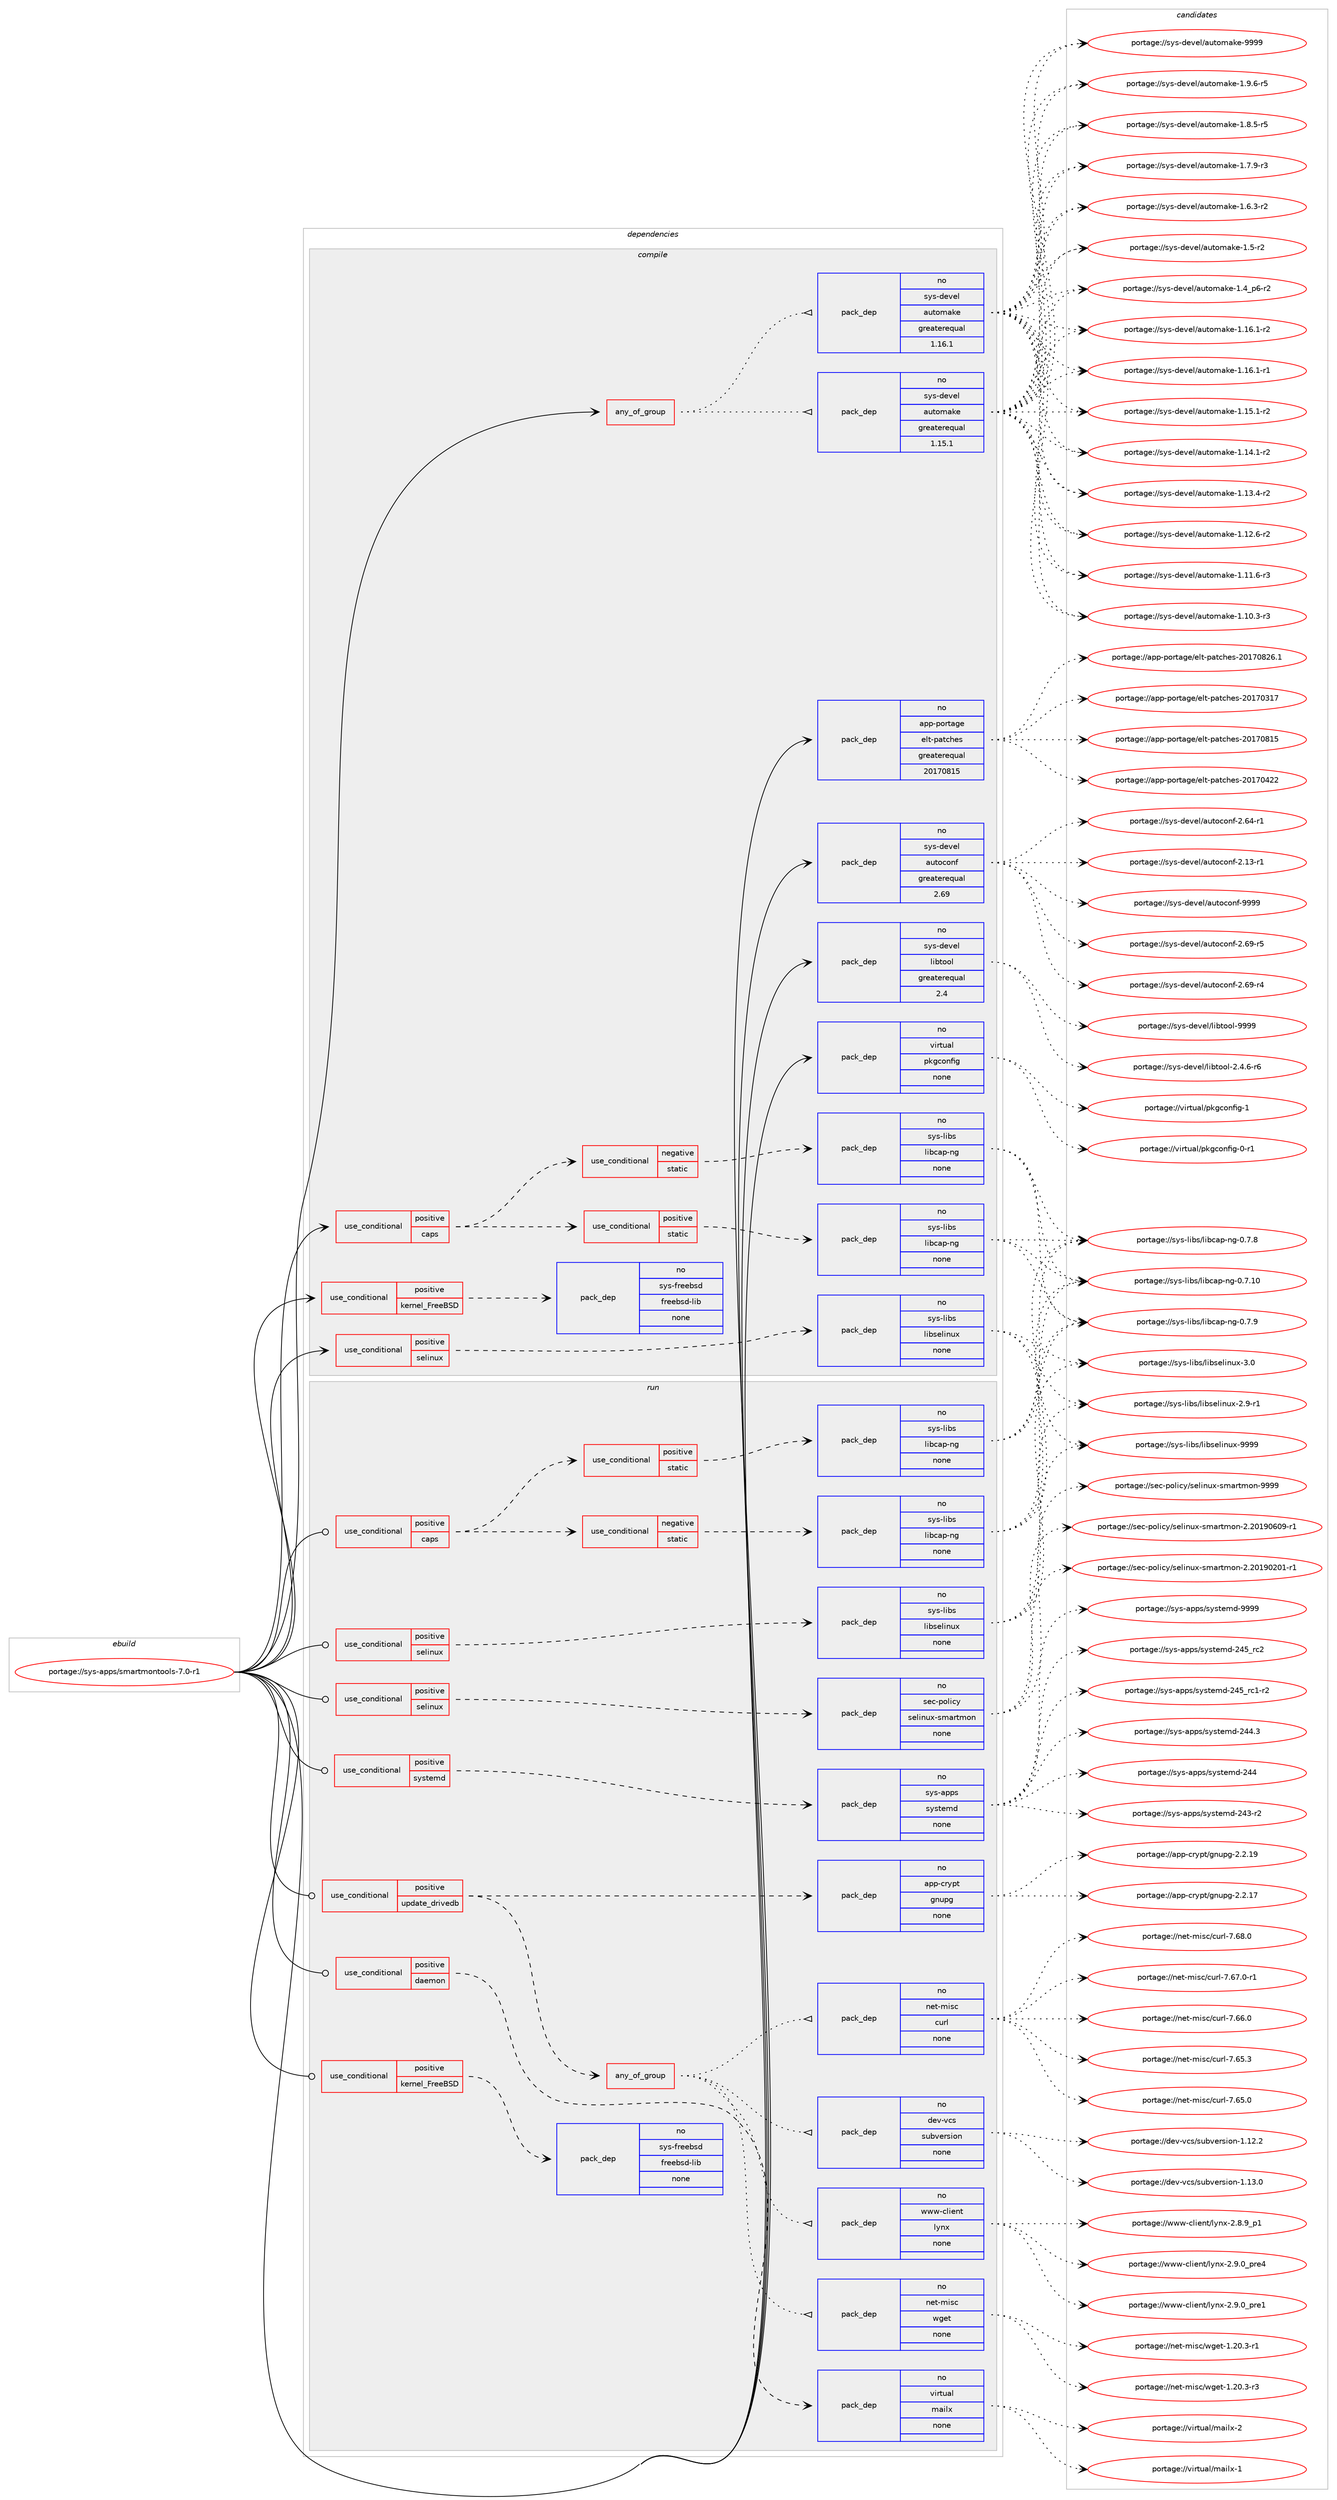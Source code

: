 digraph prolog {

# *************
# Graph options
# *************

newrank=true;
concentrate=true;
compound=true;
graph [rankdir=LR,fontname=Helvetica,fontsize=10,ranksep=1.5];#, ranksep=2.5, nodesep=0.2];
edge  [arrowhead=vee];
node  [fontname=Helvetica,fontsize=10];

# **********
# The ebuild
# **********

subgraph cluster_leftcol {
color=gray;
rank=same;
label=<<i>ebuild</i>>;
id [label="portage://sys-apps/smartmontools-7.0-r1", color=red, width=4, href="../sys-apps/smartmontools-7.0-r1.svg"];
}

# ****************
# The dependencies
# ****************

subgraph cluster_midcol {
color=gray;
label=<<i>dependencies</i>>;
subgraph cluster_compile {
fillcolor="#eeeeee";
style=filled;
label=<<i>compile</i>>;
subgraph any852 {
dependency36362 [label=<<TABLE BORDER="0" CELLBORDER="1" CELLSPACING="0" CELLPADDING="4"><TR><TD CELLPADDING="10">any_of_group</TD></TR></TABLE>>, shape=none, color=red];subgraph pack28207 {
dependency36363 [label=<<TABLE BORDER="0" CELLBORDER="1" CELLSPACING="0" CELLPADDING="4" WIDTH="220"><TR><TD ROWSPAN="6" CELLPADDING="30">pack_dep</TD></TR><TR><TD WIDTH="110">no</TD></TR><TR><TD>sys-devel</TD></TR><TR><TD>automake</TD></TR><TR><TD>greaterequal</TD></TR><TR><TD>1.16.1</TD></TR></TABLE>>, shape=none, color=blue];
}
dependency36362:e -> dependency36363:w [weight=20,style="dotted",arrowhead="oinv"];
subgraph pack28208 {
dependency36364 [label=<<TABLE BORDER="0" CELLBORDER="1" CELLSPACING="0" CELLPADDING="4" WIDTH="220"><TR><TD ROWSPAN="6" CELLPADDING="30">pack_dep</TD></TR><TR><TD WIDTH="110">no</TD></TR><TR><TD>sys-devel</TD></TR><TR><TD>automake</TD></TR><TR><TD>greaterequal</TD></TR><TR><TD>1.15.1</TD></TR></TABLE>>, shape=none, color=blue];
}
dependency36362:e -> dependency36364:w [weight=20,style="dotted",arrowhead="oinv"];
}
id:e -> dependency36362:w [weight=20,style="solid",arrowhead="vee"];
subgraph cond7260 {
dependency36365 [label=<<TABLE BORDER="0" CELLBORDER="1" CELLSPACING="0" CELLPADDING="4"><TR><TD ROWSPAN="3" CELLPADDING="10">use_conditional</TD></TR><TR><TD>positive</TD></TR><TR><TD>caps</TD></TR></TABLE>>, shape=none, color=red];
subgraph cond7261 {
dependency36366 [label=<<TABLE BORDER="0" CELLBORDER="1" CELLSPACING="0" CELLPADDING="4"><TR><TD ROWSPAN="3" CELLPADDING="10">use_conditional</TD></TR><TR><TD>positive</TD></TR><TR><TD>static</TD></TR></TABLE>>, shape=none, color=red];
subgraph pack28209 {
dependency36367 [label=<<TABLE BORDER="0" CELLBORDER="1" CELLSPACING="0" CELLPADDING="4" WIDTH="220"><TR><TD ROWSPAN="6" CELLPADDING="30">pack_dep</TD></TR><TR><TD WIDTH="110">no</TD></TR><TR><TD>sys-libs</TD></TR><TR><TD>libcap-ng</TD></TR><TR><TD>none</TD></TR><TR><TD></TD></TR></TABLE>>, shape=none, color=blue];
}
dependency36366:e -> dependency36367:w [weight=20,style="dashed",arrowhead="vee"];
}
dependency36365:e -> dependency36366:w [weight=20,style="dashed",arrowhead="vee"];
subgraph cond7262 {
dependency36368 [label=<<TABLE BORDER="0" CELLBORDER="1" CELLSPACING="0" CELLPADDING="4"><TR><TD ROWSPAN="3" CELLPADDING="10">use_conditional</TD></TR><TR><TD>negative</TD></TR><TR><TD>static</TD></TR></TABLE>>, shape=none, color=red];
subgraph pack28210 {
dependency36369 [label=<<TABLE BORDER="0" CELLBORDER="1" CELLSPACING="0" CELLPADDING="4" WIDTH="220"><TR><TD ROWSPAN="6" CELLPADDING="30">pack_dep</TD></TR><TR><TD WIDTH="110">no</TD></TR><TR><TD>sys-libs</TD></TR><TR><TD>libcap-ng</TD></TR><TR><TD>none</TD></TR><TR><TD></TD></TR></TABLE>>, shape=none, color=blue];
}
dependency36368:e -> dependency36369:w [weight=20,style="dashed",arrowhead="vee"];
}
dependency36365:e -> dependency36368:w [weight=20,style="dashed",arrowhead="vee"];
}
id:e -> dependency36365:w [weight=20,style="solid",arrowhead="vee"];
subgraph cond7263 {
dependency36370 [label=<<TABLE BORDER="0" CELLBORDER="1" CELLSPACING="0" CELLPADDING="4"><TR><TD ROWSPAN="3" CELLPADDING="10">use_conditional</TD></TR><TR><TD>positive</TD></TR><TR><TD>kernel_FreeBSD</TD></TR></TABLE>>, shape=none, color=red];
subgraph pack28211 {
dependency36371 [label=<<TABLE BORDER="0" CELLBORDER="1" CELLSPACING="0" CELLPADDING="4" WIDTH="220"><TR><TD ROWSPAN="6" CELLPADDING="30">pack_dep</TD></TR><TR><TD WIDTH="110">no</TD></TR><TR><TD>sys-freebsd</TD></TR><TR><TD>freebsd-lib</TD></TR><TR><TD>none</TD></TR><TR><TD></TD></TR></TABLE>>, shape=none, color=blue];
}
dependency36370:e -> dependency36371:w [weight=20,style="dashed",arrowhead="vee"];
}
id:e -> dependency36370:w [weight=20,style="solid",arrowhead="vee"];
subgraph cond7264 {
dependency36372 [label=<<TABLE BORDER="0" CELLBORDER="1" CELLSPACING="0" CELLPADDING="4"><TR><TD ROWSPAN="3" CELLPADDING="10">use_conditional</TD></TR><TR><TD>positive</TD></TR><TR><TD>selinux</TD></TR></TABLE>>, shape=none, color=red];
subgraph pack28212 {
dependency36373 [label=<<TABLE BORDER="0" CELLBORDER="1" CELLSPACING="0" CELLPADDING="4" WIDTH="220"><TR><TD ROWSPAN="6" CELLPADDING="30">pack_dep</TD></TR><TR><TD WIDTH="110">no</TD></TR><TR><TD>sys-libs</TD></TR><TR><TD>libselinux</TD></TR><TR><TD>none</TD></TR><TR><TD></TD></TR></TABLE>>, shape=none, color=blue];
}
dependency36372:e -> dependency36373:w [weight=20,style="dashed",arrowhead="vee"];
}
id:e -> dependency36372:w [weight=20,style="solid",arrowhead="vee"];
subgraph pack28213 {
dependency36374 [label=<<TABLE BORDER="0" CELLBORDER="1" CELLSPACING="0" CELLPADDING="4" WIDTH="220"><TR><TD ROWSPAN="6" CELLPADDING="30">pack_dep</TD></TR><TR><TD WIDTH="110">no</TD></TR><TR><TD>app-portage</TD></TR><TR><TD>elt-patches</TD></TR><TR><TD>greaterequal</TD></TR><TR><TD>20170815</TD></TR></TABLE>>, shape=none, color=blue];
}
id:e -> dependency36374:w [weight=20,style="solid",arrowhead="vee"];
subgraph pack28214 {
dependency36375 [label=<<TABLE BORDER="0" CELLBORDER="1" CELLSPACING="0" CELLPADDING="4" WIDTH="220"><TR><TD ROWSPAN="6" CELLPADDING="30">pack_dep</TD></TR><TR><TD WIDTH="110">no</TD></TR><TR><TD>sys-devel</TD></TR><TR><TD>autoconf</TD></TR><TR><TD>greaterequal</TD></TR><TR><TD>2.69</TD></TR></TABLE>>, shape=none, color=blue];
}
id:e -> dependency36375:w [weight=20,style="solid",arrowhead="vee"];
subgraph pack28215 {
dependency36376 [label=<<TABLE BORDER="0" CELLBORDER="1" CELLSPACING="0" CELLPADDING="4" WIDTH="220"><TR><TD ROWSPAN="6" CELLPADDING="30">pack_dep</TD></TR><TR><TD WIDTH="110">no</TD></TR><TR><TD>sys-devel</TD></TR><TR><TD>libtool</TD></TR><TR><TD>greaterequal</TD></TR><TR><TD>2.4</TD></TR></TABLE>>, shape=none, color=blue];
}
id:e -> dependency36376:w [weight=20,style="solid",arrowhead="vee"];
subgraph pack28216 {
dependency36377 [label=<<TABLE BORDER="0" CELLBORDER="1" CELLSPACING="0" CELLPADDING="4" WIDTH="220"><TR><TD ROWSPAN="6" CELLPADDING="30">pack_dep</TD></TR><TR><TD WIDTH="110">no</TD></TR><TR><TD>virtual</TD></TR><TR><TD>pkgconfig</TD></TR><TR><TD>none</TD></TR><TR><TD></TD></TR></TABLE>>, shape=none, color=blue];
}
id:e -> dependency36377:w [weight=20,style="solid",arrowhead="vee"];
}
subgraph cluster_compileandrun {
fillcolor="#eeeeee";
style=filled;
label=<<i>compile and run</i>>;
}
subgraph cluster_run {
fillcolor="#eeeeee";
style=filled;
label=<<i>run</i>>;
subgraph cond7265 {
dependency36378 [label=<<TABLE BORDER="0" CELLBORDER="1" CELLSPACING="0" CELLPADDING="4"><TR><TD ROWSPAN="3" CELLPADDING="10">use_conditional</TD></TR><TR><TD>positive</TD></TR><TR><TD>caps</TD></TR></TABLE>>, shape=none, color=red];
subgraph cond7266 {
dependency36379 [label=<<TABLE BORDER="0" CELLBORDER="1" CELLSPACING="0" CELLPADDING="4"><TR><TD ROWSPAN="3" CELLPADDING="10">use_conditional</TD></TR><TR><TD>positive</TD></TR><TR><TD>static</TD></TR></TABLE>>, shape=none, color=red];
subgraph pack28217 {
dependency36380 [label=<<TABLE BORDER="0" CELLBORDER="1" CELLSPACING="0" CELLPADDING="4" WIDTH="220"><TR><TD ROWSPAN="6" CELLPADDING="30">pack_dep</TD></TR><TR><TD WIDTH="110">no</TD></TR><TR><TD>sys-libs</TD></TR><TR><TD>libcap-ng</TD></TR><TR><TD>none</TD></TR><TR><TD></TD></TR></TABLE>>, shape=none, color=blue];
}
dependency36379:e -> dependency36380:w [weight=20,style="dashed",arrowhead="vee"];
}
dependency36378:e -> dependency36379:w [weight=20,style="dashed",arrowhead="vee"];
subgraph cond7267 {
dependency36381 [label=<<TABLE BORDER="0" CELLBORDER="1" CELLSPACING="0" CELLPADDING="4"><TR><TD ROWSPAN="3" CELLPADDING="10">use_conditional</TD></TR><TR><TD>negative</TD></TR><TR><TD>static</TD></TR></TABLE>>, shape=none, color=red];
subgraph pack28218 {
dependency36382 [label=<<TABLE BORDER="0" CELLBORDER="1" CELLSPACING="0" CELLPADDING="4" WIDTH="220"><TR><TD ROWSPAN="6" CELLPADDING="30">pack_dep</TD></TR><TR><TD WIDTH="110">no</TD></TR><TR><TD>sys-libs</TD></TR><TR><TD>libcap-ng</TD></TR><TR><TD>none</TD></TR><TR><TD></TD></TR></TABLE>>, shape=none, color=blue];
}
dependency36381:e -> dependency36382:w [weight=20,style="dashed",arrowhead="vee"];
}
dependency36378:e -> dependency36381:w [weight=20,style="dashed",arrowhead="vee"];
}
id:e -> dependency36378:w [weight=20,style="solid",arrowhead="odot"];
subgraph cond7268 {
dependency36383 [label=<<TABLE BORDER="0" CELLBORDER="1" CELLSPACING="0" CELLPADDING="4"><TR><TD ROWSPAN="3" CELLPADDING="10">use_conditional</TD></TR><TR><TD>positive</TD></TR><TR><TD>daemon</TD></TR></TABLE>>, shape=none, color=red];
subgraph pack28219 {
dependency36384 [label=<<TABLE BORDER="0" CELLBORDER="1" CELLSPACING="0" CELLPADDING="4" WIDTH="220"><TR><TD ROWSPAN="6" CELLPADDING="30">pack_dep</TD></TR><TR><TD WIDTH="110">no</TD></TR><TR><TD>virtual</TD></TR><TR><TD>mailx</TD></TR><TR><TD>none</TD></TR><TR><TD></TD></TR></TABLE>>, shape=none, color=blue];
}
dependency36383:e -> dependency36384:w [weight=20,style="dashed",arrowhead="vee"];
}
id:e -> dependency36383:w [weight=20,style="solid",arrowhead="odot"];
subgraph cond7269 {
dependency36385 [label=<<TABLE BORDER="0" CELLBORDER="1" CELLSPACING="0" CELLPADDING="4"><TR><TD ROWSPAN="3" CELLPADDING="10">use_conditional</TD></TR><TR><TD>positive</TD></TR><TR><TD>kernel_FreeBSD</TD></TR></TABLE>>, shape=none, color=red];
subgraph pack28220 {
dependency36386 [label=<<TABLE BORDER="0" CELLBORDER="1" CELLSPACING="0" CELLPADDING="4" WIDTH="220"><TR><TD ROWSPAN="6" CELLPADDING="30">pack_dep</TD></TR><TR><TD WIDTH="110">no</TD></TR><TR><TD>sys-freebsd</TD></TR><TR><TD>freebsd-lib</TD></TR><TR><TD>none</TD></TR><TR><TD></TD></TR></TABLE>>, shape=none, color=blue];
}
dependency36385:e -> dependency36386:w [weight=20,style="dashed",arrowhead="vee"];
}
id:e -> dependency36385:w [weight=20,style="solid",arrowhead="odot"];
subgraph cond7270 {
dependency36387 [label=<<TABLE BORDER="0" CELLBORDER="1" CELLSPACING="0" CELLPADDING="4"><TR><TD ROWSPAN="3" CELLPADDING="10">use_conditional</TD></TR><TR><TD>positive</TD></TR><TR><TD>selinux</TD></TR></TABLE>>, shape=none, color=red];
subgraph pack28221 {
dependency36388 [label=<<TABLE BORDER="0" CELLBORDER="1" CELLSPACING="0" CELLPADDING="4" WIDTH="220"><TR><TD ROWSPAN="6" CELLPADDING="30">pack_dep</TD></TR><TR><TD WIDTH="110">no</TD></TR><TR><TD>sec-policy</TD></TR><TR><TD>selinux-smartmon</TD></TR><TR><TD>none</TD></TR><TR><TD></TD></TR></TABLE>>, shape=none, color=blue];
}
dependency36387:e -> dependency36388:w [weight=20,style="dashed",arrowhead="vee"];
}
id:e -> dependency36387:w [weight=20,style="solid",arrowhead="odot"];
subgraph cond7271 {
dependency36389 [label=<<TABLE BORDER="0" CELLBORDER="1" CELLSPACING="0" CELLPADDING="4"><TR><TD ROWSPAN="3" CELLPADDING="10">use_conditional</TD></TR><TR><TD>positive</TD></TR><TR><TD>selinux</TD></TR></TABLE>>, shape=none, color=red];
subgraph pack28222 {
dependency36390 [label=<<TABLE BORDER="0" CELLBORDER="1" CELLSPACING="0" CELLPADDING="4" WIDTH="220"><TR><TD ROWSPAN="6" CELLPADDING="30">pack_dep</TD></TR><TR><TD WIDTH="110">no</TD></TR><TR><TD>sys-libs</TD></TR><TR><TD>libselinux</TD></TR><TR><TD>none</TD></TR><TR><TD></TD></TR></TABLE>>, shape=none, color=blue];
}
dependency36389:e -> dependency36390:w [weight=20,style="dashed",arrowhead="vee"];
}
id:e -> dependency36389:w [weight=20,style="solid",arrowhead="odot"];
subgraph cond7272 {
dependency36391 [label=<<TABLE BORDER="0" CELLBORDER="1" CELLSPACING="0" CELLPADDING="4"><TR><TD ROWSPAN="3" CELLPADDING="10">use_conditional</TD></TR><TR><TD>positive</TD></TR><TR><TD>systemd</TD></TR></TABLE>>, shape=none, color=red];
subgraph pack28223 {
dependency36392 [label=<<TABLE BORDER="0" CELLBORDER="1" CELLSPACING="0" CELLPADDING="4" WIDTH="220"><TR><TD ROWSPAN="6" CELLPADDING="30">pack_dep</TD></TR><TR><TD WIDTH="110">no</TD></TR><TR><TD>sys-apps</TD></TR><TR><TD>systemd</TD></TR><TR><TD>none</TD></TR><TR><TD></TD></TR></TABLE>>, shape=none, color=blue];
}
dependency36391:e -> dependency36392:w [weight=20,style="dashed",arrowhead="vee"];
}
id:e -> dependency36391:w [weight=20,style="solid",arrowhead="odot"];
subgraph cond7273 {
dependency36393 [label=<<TABLE BORDER="0" CELLBORDER="1" CELLSPACING="0" CELLPADDING="4"><TR><TD ROWSPAN="3" CELLPADDING="10">use_conditional</TD></TR><TR><TD>positive</TD></TR><TR><TD>update_drivedb</TD></TR></TABLE>>, shape=none, color=red];
subgraph pack28224 {
dependency36394 [label=<<TABLE BORDER="0" CELLBORDER="1" CELLSPACING="0" CELLPADDING="4" WIDTH="220"><TR><TD ROWSPAN="6" CELLPADDING="30">pack_dep</TD></TR><TR><TD WIDTH="110">no</TD></TR><TR><TD>app-crypt</TD></TR><TR><TD>gnupg</TD></TR><TR><TD>none</TD></TR><TR><TD></TD></TR></TABLE>>, shape=none, color=blue];
}
dependency36393:e -> dependency36394:w [weight=20,style="dashed",arrowhead="vee"];
subgraph any853 {
dependency36395 [label=<<TABLE BORDER="0" CELLBORDER="1" CELLSPACING="0" CELLPADDING="4"><TR><TD CELLPADDING="10">any_of_group</TD></TR></TABLE>>, shape=none, color=red];subgraph pack28225 {
dependency36396 [label=<<TABLE BORDER="0" CELLBORDER="1" CELLSPACING="0" CELLPADDING="4" WIDTH="220"><TR><TD ROWSPAN="6" CELLPADDING="30">pack_dep</TD></TR><TR><TD WIDTH="110">no</TD></TR><TR><TD>net-misc</TD></TR><TR><TD>curl</TD></TR><TR><TD>none</TD></TR><TR><TD></TD></TR></TABLE>>, shape=none, color=blue];
}
dependency36395:e -> dependency36396:w [weight=20,style="dotted",arrowhead="oinv"];
subgraph pack28226 {
dependency36397 [label=<<TABLE BORDER="0" CELLBORDER="1" CELLSPACING="0" CELLPADDING="4" WIDTH="220"><TR><TD ROWSPAN="6" CELLPADDING="30">pack_dep</TD></TR><TR><TD WIDTH="110">no</TD></TR><TR><TD>net-misc</TD></TR><TR><TD>wget</TD></TR><TR><TD>none</TD></TR><TR><TD></TD></TR></TABLE>>, shape=none, color=blue];
}
dependency36395:e -> dependency36397:w [weight=20,style="dotted",arrowhead="oinv"];
subgraph pack28227 {
dependency36398 [label=<<TABLE BORDER="0" CELLBORDER="1" CELLSPACING="0" CELLPADDING="4" WIDTH="220"><TR><TD ROWSPAN="6" CELLPADDING="30">pack_dep</TD></TR><TR><TD WIDTH="110">no</TD></TR><TR><TD>www-client</TD></TR><TR><TD>lynx</TD></TR><TR><TD>none</TD></TR><TR><TD></TD></TR></TABLE>>, shape=none, color=blue];
}
dependency36395:e -> dependency36398:w [weight=20,style="dotted",arrowhead="oinv"];
subgraph pack28228 {
dependency36399 [label=<<TABLE BORDER="0" CELLBORDER="1" CELLSPACING="0" CELLPADDING="4" WIDTH="220"><TR><TD ROWSPAN="6" CELLPADDING="30">pack_dep</TD></TR><TR><TD WIDTH="110">no</TD></TR><TR><TD>dev-vcs</TD></TR><TR><TD>subversion</TD></TR><TR><TD>none</TD></TR><TR><TD></TD></TR></TABLE>>, shape=none, color=blue];
}
dependency36395:e -> dependency36399:w [weight=20,style="dotted",arrowhead="oinv"];
}
dependency36393:e -> dependency36395:w [weight=20,style="dashed",arrowhead="vee"];
}
id:e -> dependency36393:w [weight=20,style="solid",arrowhead="odot"];
}
}

# **************
# The candidates
# **************

subgraph cluster_choices {
rank=same;
color=gray;
label=<<i>candidates</i>>;

subgraph choice28207 {
color=black;
nodesep=1;
choice115121115451001011181011084797117116111109971071014557575757 [label="portage://sys-devel/automake-9999", color=red, width=4,href="../sys-devel/automake-9999.svg"];
choice115121115451001011181011084797117116111109971071014549465746544511453 [label="portage://sys-devel/automake-1.9.6-r5", color=red, width=4,href="../sys-devel/automake-1.9.6-r5.svg"];
choice115121115451001011181011084797117116111109971071014549465646534511453 [label="portage://sys-devel/automake-1.8.5-r5", color=red, width=4,href="../sys-devel/automake-1.8.5-r5.svg"];
choice115121115451001011181011084797117116111109971071014549465546574511451 [label="portage://sys-devel/automake-1.7.9-r3", color=red, width=4,href="../sys-devel/automake-1.7.9-r3.svg"];
choice115121115451001011181011084797117116111109971071014549465446514511450 [label="portage://sys-devel/automake-1.6.3-r2", color=red, width=4,href="../sys-devel/automake-1.6.3-r2.svg"];
choice11512111545100101118101108479711711611110997107101454946534511450 [label="portage://sys-devel/automake-1.5-r2", color=red, width=4,href="../sys-devel/automake-1.5-r2.svg"];
choice115121115451001011181011084797117116111109971071014549465295112544511450 [label="portage://sys-devel/automake-1.4_p6-r2", color=red, width=4,href="../sys-devel/automake-1.4_p6-r2.svg"];
choice11512111545100101118101108479711711611110997107101454946495446494511450 [label="portage://sys-devel/automake-1.16.1-r2", color=red, width=4,href="../sys-devel/automake-1.16.1-r2.svg"];
choice11512111545100101118101108479711711611110997107101454946495446494511449 [label="portage://sys-devel/automake-1.16.1-r1", color=red, width=4,href="../sys-devel/automake-1.16.1-r1.svg"];
choice11512111545100101118101108479711711611110997107101454946495346494511450 [label="portage://sys-devel/automake-1.15.1-r2", color=red, width=4,href="../sys-devel/automake-1.15.1-r2.svg"];
choice11512111545100101118101108479711711611110997107101454946495246494511450 [label="portage://sys-devel/automake-1.14.1-r2", color=red, width=4,href="../sys-devel/automake-1.14.1-r2.svg"];
choice11512111545100101118101108479711711611110997107101454946495146524511450 [label="portage://sys-devel/automake-1.13.4-r2", color=red, width=4,href="../sys-devel/automake-1.13.4-r2.svg"];
choice11512111545100101118101108479711711611110997107101454946495046544511450 [label="portage://sys-devel/automake-1.12.6-r2", color=red, width=4,href="../sys-devel/automake-1.12.6-r2.svg"];
choice11512111545100101118101108479711711611110997107101454946494946544511451 [label="portage://sys-devel/automake-1.11.6-r3", color=red, width=4,href="../sys-devel/automake-1.11.6-r3.svg"];
choice11512111545100101118101108479711711611110997107101454946494846514511451 [label="portage://sys-devel/automake-1.10.3-r3", color=red, width=4,href="../sys-devel/automake-1.10.3-r3.svg"];
dependency36363:e -> choice115121115451001011181011084797117116111109971071014557575757:w [style=dotted,weight="100"];
dependency36363:e -> choice115121115451001011181011084797117116111109971071014549465746544511453:w [style=dotted,weight="100"];
dependency36363:e -> choice115121115451001011181011084797117116111109971071014549465646534511453:w [style=dotted,weight="100"];
dependency36363:e -> choice115121115451001011181011084797117116111109971071014549465546574511451:w [style=dotted,weight="100"];
dependency36363:e -> choice115121115451001011181011084797117116111109971071014549465446514511450:w [style=dotted,weight="100"];
dependency36363:e -> choice11512111545100101118101108479711711611110997107101454946534511450:w [style=dotted,weight="100"];
dependency36363:e -> choice115121115451001011181011084797117116111109971071014549465295112544511450:w [style=dotted,weight="100"];
dependency36363:e -> choice11512111545100101118101108479711711611110997107101454946495446494511450:w [style=dotted,weight="100"];
dependency36363:e -> choice11512111545100101118101108479711711611110997107101454946495446494511449:w [style=dotted,weight="100"];
dependency36363:e -> choice11512111545100101118101108479711711611110997107101454946495346494511450:w [style=dotted,weight="100"];
dependency36363:e -> choice11512111545100101118101108479711711611110997107101454946495246494511450:w [style=dotted,weight="100"];
dependency36363:e -> choice11512111545100101118101108479711711611110997107101454946495146524511450:w [style=dotted,weight="100"];
dependency36363:e -> choice11512111545100101118101108479711711611110997107101454946495046544511450:w [style=dotted,weight="100"];
dependency36363:e -> choice11512111545100101118101108479711711611110997107101454946494946544511451:w [style=dotted,weight="100"];
dependency36363:e -> choice11512111545100101118101108479711711611110997107101454946494846514511451:w [style=dotted,weight="100"];
}
subgraph choice28208 {
color=black;
nodesep=1;
choice115121115451001011181011084797117116111109971071014557575757 [label="portage://sys-devel/automake-9999", color=red, width=4,href="../sys-devel/automake-9999.svg"];
choice115121115451001011181011084797117116111109971071014549465746544511453 [label="portage://sys-devel/automake-1.9.6-r5", color=red, width=4,href="../sys-devel/automake-1.9.6-r5.svg"];
choice115121115451001011181011084797117116111109971071014549465646534511453 [label="portage://sys-devel/automake-1.8.5-r5", color=red, width=4,href="../sys-devel/automake-1.8.5-r5.svg"];
choice115121115451001011181011084797117116111109971071014549465546574511451 [label="portage://sys-devel/automake-1.7.9-r3", color=red, width=4,href="../sys-devel/automake-1.7.9-r3.svg"];
choice115121115451001011181011084797117116111109971071014549465446514511450 [label="portage://sys-devel/automake-1.6.3-r2", color=red, width=4,href="../sys-devel/automake-1.6.3-r2.svg"];
choice11512111545100101118101108479711711611110997107101454946534511450 [label="portage://sys-devel/automake-1.5-r2", color=red, width=4,href="../sys-devel/automake-1.5-r2.svg"];
choice115121115451001011181011084797117116111109971071014549465295112544511450 [label="portage://sys-devel/automake-1.4_p6-r2", color=red, width=4,href="../sys-devel/automake-1.4_p6-r2.svg"];
choice11512111545100101118101108479711711611110997107101454946495446494511450 [label="portage://sys-devel/automake-1.16.1-r2", color=red, width=4,href="../sys-devel/automake-1.16.1-r2.svg"];
choice11512111545100101118101108479711711611110997107101454946495446494511449 [label="portage://sys-devel/automake-1.16.1-r1", color=red, width=4,href="../sys-devel/automake-1.16.1-r1.svg"];
choice11512111545100101118101108479711711611110997107101454946495346494511450 [label="portage://sys-devel/automake-1.15.1-r2", color=red, width=4,href="../sys-devel/automake-1.15.1-r2.svg"];
choice11512111545100101118101108479711711611110997107101454946495246494511450 [label="portage://sys-devel/automake-1.14.1-r2", color=red, width=4,href="../sys-devel/automake-1.14.1-r2.svg"];
choice11512111545100101118101108479711711611110997107101454946495146524511450 [label="portage://sys-devel/automake-1.13.4-r2", color=red, width=4,href="../sys-devel/automake-1.13.4-r2.svg"];
choice11512111545100101118101108479711711611110997107101454946495046544511450 [label="portage://sys-devel/automake-1.12.6-r2", color=red, width=4,href="../sys-devel/automake-1.12.6-r2.svg"];
choice11512111545100101118101108479711711611110997107101454946494946544511451 [label="portage://sys-devel/automake-1.11.6-r3", color=red, width=4,href="../sys-devel/automake-1.11.6-r3.svg"];
choice11512111545100101118101108479711711611110997107101454946494846514511451 [label="portage://sys-devel/automake-1.10.3-r3", color=red, width=4,href="../sys-devel/automake-1.10.3-r3.svg"];
dependency36364:e -> choice115121115451001011181011084797117116111109971071014557575757:w [style=dotted,weight="100"];
dependency36364:e -> choice115121115451001011181011084797117116111109971071014549465746544511453:w [style=dotted,weight="100"];
dependency36364:e -> choice115121115451001011181011084797117116111109971071014549465646534511453:w [style=dotted,weight="100"];
dependency36364:e -> choice115121115451001011181011084797117116111109971071014549465546574511451:w [style=dotted,weight="100"];
dependency36364:e -> choice115121115451001011181011084797117116111109971071014549465446514511450:w [style=dotted,weight="100"];
dependency36364:e -> choice11512111545100101118101108479711711611110997107101454946534511450:w [style=dotted,weight="100"];
dependency36364:e -> choice115121115451001011181011084797117116111109971071014549465295112544511450:w [style=dotted,weight="100"];
dependency36364:e -> choice11512111545100101118101108479711711611110997107101454946495446494511450:w [style=dotted,weight="100"];
dependency36364:e -> choice11512111545100101118101108479711711611110997107101454946495446494511449:w [style=dotted,weight="100"];
dependency36364:e -> choice11512111545100101118101108479711711611110997107101454946495346494511450:w [style=dotted,weight="100"];
dependency36364:e -> choice11512111545100101118101108479711711611110997107101454946495246494511450:w [style=dotted,weight="100"];
dependency36364:e -> choice11512111545100101118101108479711711611110997107101454946495146524511450:w [style=dotted,weight="100"];
dependency36364:e -> choice11512111545100101118101108479711711611110997107101454946495046544511450:w [style=dotted,weight="100"];
dependency36364:e -> choice11512111545100101118101108479711711611110997107101454946494946544511451:w [style=dotted,weight="100"];
dependency36364:e -> choice11512111545100101118101108479711711611110997107101454946494846514511451:w [style=dotted,weight="100"];
}
subgraph choice28209 {
color=black;
nodesep=1;
choice11512111545108105981154710810598999711245110103454846554657 [label="portage://sys-libs/libcap-ng-0.7.9", color=red, width=4,href="../sys-libs/libcap-ng-0.7.9.svg"];
choice11512111545108105981154710810598999711245110103454846554656 [label="portage://sys-libs/libcap-ng-0.7.8", color=red, width=4,href="../sys-libs/libcap-ng-0.7.8.svg"];
choice1151211154510810598115471081059899971124511010345484655464948 [label="portage://sys-libs/libcap-ng-0.7.10", color=red, width=4,href="../sys-libs/libcap-ng-0.7.10.svg"];
dependency36367:e -> choice11512111545108105981154710810598999711245110103454846554657:w [style=dotted,weight="100"];
dependency36367:e -> choice11512111545108105981154710810598999711245110103454846554656:w [style=dotted,weight="100"];
dependency36367:e -> choice1151211154510810598115471081059899971124511010345484655464948:w [style=dotted,weight="100"];
}
subgraph choice28210 {
color=black;
nodesep=1;
choice11512111545108105981154710810598999711245110103454846554657 [label="portage://sys-libs/libcap-ng-0.7.9", color=red, width=4,href="../sys-libs/libcap-ng-0.7.9.svg"];
choice11512111545108105981154710810598999711245110103454846554656 [label="portage://sys-libs/libcap-ng-0.7.8", color=red, width=4,href="../sys-libs/libcap-ng-0.7.8.svg"];
choice1151211154510810598115471081059899971124511010345484655464948 [label="portage://sys-libs/libcap-ng-0.7.10", color=red, width=4,href="../sys-libs/libcap-ng-0.7.10.svg"];
dependency36369:e -> choice11512111545108105981154710810598999711245110103454846554657:w [style=dotted,weight="100"];
dependency36369:e -> choice11512111545108105981154710810598999711245110103454846554656:w [style=dotted,weight="100"];
dependency36369:e -> choice1151211154510810598115471081059899971124511010345484655464948:w [style=dotted,weight="100"];
}
subgraph choice28211 {
color=black;
nodesep=1;
}
subgraph choice28212 {
color=black;
nodesep=1;
choice115121115451081059811547108105981151011081051101171204557575757 [label="portage://sys-libs/libselinux-9999", color=red, width=4,href="../sys-libs/libselinux-9999.svg"];
choice1151211154510810598115471081059811510110810511011712045514648 [label="portage://sys-libs/libselinux-3.0", color=red, width=4,href="../sys-libs/libselinux-3.0.svg"];
choice11512111545108105981154710810598115101108105110117120455046574511449 [label="portage://sys-libs/libselinux-2.9-r1", color=red, width=4,href="../sys-libs/libselinux-2.9-r1.svg"];
dependency36373:e -> choice115121115451081059811547108105981151011081051101171204557575757:w [style=dotted,weight="100"];
dependency36373:e -> choice1151211154510810598115471081059811510110810511011712045514648:w [style=dotted,weight="100"];
dependency36373:e -> choice11512111545108105981154710810598115101108105110117120455046574511449:w [style=dotted,weight="100"];
}
subgraph choice28213 {
color=black;
nodesep=1;
choice971121124511211111411697103101471011081164511297116991041011154550484955485650544649 [label="portage://app-portage/elt-patches-20170826.1", color=red, width=4,href="../app-portage/elt-patches-20170826.1.svg"];
choice97112112451121111141169710310147101108116451129711699104101115455048495548564953 [label="portage://app-portage/elt-patches-20170815", color=red, width=4,href="../app-portage/elt-patches-20170815.svg"];
choice97112112451121111141169710310147101108116451129711699104101115455048495548525050 [label="portage://app-portage/elt-patches-20170422", color=red, width=4,href="../app-portage/elt-patches-20170422.svg"];
choice97112112451121111141169710310147101108116451129711699104101115455048495548514955 [label="portage://app-portage/elt-patches-20170317", color=red, width=4,href="../app-portage/elt-patches-20170317.svg"];
dependency36374:e -> choice971121124511211111411697103101471011081164511297116991041011154550484955485650544649:w [style=dotted,weight="100"];
dependency36374:e -> choice97112112451121111141169710310147101108116451129711699104101115455048495548564953:w [style=dotted,weight="100"];
dependency36374:e -> choice97112112451121111141169710310147101108116451129711699104101115455048495548525050:w [style=dotted,weight="100"];
dependency36374:e -> choice97112112451121111141169710310147101108116451129711699104101115455048495548514955:w [style=dotted,weight="100"];
}
subgraph choice28214 {
color=black;
nodesep=1;
choice115121115451001011181011084797117116111991111101024557575757 [label="portage://sys-devel/autoconf-9999", color=red, width=4,href="../sys-devel/autoconf-9999.svg"];
choice1151211154510010111810110847971171161119911111010245504654574511453 [label="portage://sys-devel/autoconf-2.69-r5", color=red, width=4,href="../sys-devel/autoconf-2.69-r5.svg"];
choice1151211154510010111810110847971171161119911111010245504654574511452 [label="portage://sys-devel/autoconf-2.69-r4", color=red, width=4,href="../sys-devel/autoconf-2.69-r4.svg"];
choice1151211154510010111810110847971171161119911111010245504654524511449 [label="portage://sys-devel/autoconf-2.64-r1", color=red, width=4,href="../sys-devel/autoconf-2.64-r1.svg"];
choice1151211154510010111810110847971171161119911111010245504649514511449 [label="portage://sys-devel/autoconf-2.13-r1", color=red, width=4,href="../sys-devel/autoconf-2.13-r1.svg"];
dependency36375:e -> choice115121115451001011181011084797117116111991111101024557575757:w [style=dotted,weight="100"];
dependency36375:e -> choice1151211154510010111810110847971171161119911111010245504654574511453:w [style=dotted,weight="100"];
dependency36375:e -> choice1151211154510010111810110847971171161119911111010245504654574511452:w [style=dotted,weight="100"];
dependency36375:e -> choice1151211154510010111810110847971171161119911111010245504654524511449:w [style=dotted,weight="100"];
dependency36375:e -> choice1151211154510010111810110847971171161119911111010245504649514511449:w [style=dotted,weight="100"];
}
subgraph choice28215 {
color=black;
nodesep=1;
choice1151211154510010111810110847108105981161111111084557575757 [label="portage://sys-devel/libtool-9999", color=red, width=4,href="../sys-devel/libtool-9999.svg"];
choice1151211154510010111810110847108105981161111111084550465246544511454 [label="portage://sys-devel/libtool-2.4.6-r6", color=red, width=4,href="../sys-devel/libtool-2.4.6-r6.svg"];
dependency36376:e -> choice1151211154510010111810110847108105981161111111084557575757:w [style=dotted,weight="100"];
dependency36376:e -> choice1151211154510010111810110847108105981161111111084550465246544511454:w [style=dotted,weight="100"];
}
subgraph choice28216 {
color=black;
nodesep=1;
choice1181051141161179710847112107103991111101021051034549 [label="portage://virtual/pkgconfig-1", color=red, width=4,href="../virtual/pkgconfig-1.svg"];
choice11810511411611797108471121071039911111010210510345484511449 [label="portage://virtual/pkgconfig-0-r1", color=red, width=4,href="../virtual/pkgconfig-0-r1.svg"];
dependency36377:e -> choice1181051141161179710847112107103991111101021051034549:w [style=dotted,weight="100"];
dependency36377:e -> choice11810511411611797108471121071039911111010210510345484511449:w [style=dotted,weight="100"];
}
subgraph choice28217 {
color=black;
nodesep=1;
choice11512111545108105981154710810598999711245110103454846554657 [label="portage://sys-libs/libcap-ng-0.7.9", color=red, width=4,href="../sys-libs/libcap-ng-0.7.9.svg"];
choice11512111545108105981154710810598999711245110103454846554656 [label="portage://sys-libs/libcap-ng-0.7.8", color=red, width=4,href="../sys-libs/libcap-ng-0.7.8.svg"];
choice1151211154510810598115471081059899971124511010345484655464948 [label="portage://sys-libs/libcap-ng-0.7.10", color=red, width=4,href="../sys-libs/libcap-ng-0.7.10.svg"];
dependency36380:e -> choice11512111545108105981154710810598999711245110103454846554657:w [style=dotted,weight="100"];
dependency36380:e -> choice11512111545108105981154710810598999711245110103454846554656:w [style=dotted,weight="100"];
dependency36380:e -> choice1151211154510810598115471081059899971124511010345484655464948:w [style=dotted,weight="100"];
}
subgraph choice28218 {
color=black;
nodesep=1;
choice11512111545108105981154710810598999711245110103454846554657 [label="portage://sys-libs/libcap-ng-0.7.9", color=red, width=4,href="../sys-libs/libcap-ng-0.7.9.svg"];
choice11512111545108105981154710810598999711245110103454846554656 [label="portage://sys-libs/libcap-ng-0.7.8", color=red, width=4,href="../sys-libs/libcap-ng-0.7.8.svg"];
choice1151211154510810598115471081059899971124511010345484655464948 [label="portage://sys-libs/libcap-ng-0.7.10", color=red, width=4,href="../sys-libs/libcap-ng-0.7.10.svg"];
dependency36382:e -> choice11512111545108105981154710810598999711245110103454846554657:w [style=dotted,weight="100"];
dependency36382:e -> choice11512111545108105981154710810598999711245110103454846554656:w [style=dotted,weight="100"];
dependency36382:e -> choice1151211154510810598115471081059899971124511010345484655464948:w [style=dotted,weight="100"];
}
subgraph choice28219 {
color=black;
nodesep=1;
choice1181051141161179710847109971051081204550 [label="portage://virtual/mailx-2", color=red, width=4,href="../virtual/mailx-2.svg"];
choice1181051141161179710847109971051081204549 [label="portage://virtual/mailx-1", color=red, width=4,href="../virtual/mailx-1.svg"];
dependency36384:e -> choice1181051141161179710847109971051081204550:w [style=dotted,weight="100"];
dependency36384:e -> choice1181051141161179710847109971051081204549:w [style=dotted,weight="100"];
}
subgraph choice28220 {
color=black;
nodesep=1;
}
subgraph choice28221 {
color=black;
nodesep=1;
choice1151019945112111108105991214711510110810511011712045115109971141161091111104557575757 [label="portage://sec-policy/selinux-smartmon-9999", color=red, width=4,href="../sec-policy/selinux-smartmon-9999.svg"];
choice11510199451121111081059912147115101108105110117120451151099711411610911111045504650484957485448574511449 [label="portage://sec-policy/selinux-smartmon-2.20190609-r1", color=red, width=4,href="../sec-policy/selinux-smartmon-2.20190609-r1.svg"];
choice11510199451121111081059912147115101108105110117120451151099711411610911111045504650484957485048494511449 [label="portage://sec-policy/selinux-smartmon-2.20190201-r1", color=red, width=4,href="../sec-policy/selinux-smartmon-2.20190201-r1.svg"];
dependency36388:e -> choice1151019945112111108105991214711510110810511011712045115109971141161091111104557575757:w [style=dotted,weight="100"];
dependency36388:e -> choice11510199451121111081059912147115101108105110117120451151099711411610911111045504650484957485448574511449:w [style=dotted,weight="100"];
dependency36388:e -> choice11510199451121111081059912147115101108105110117120451151099711411610911111045504650484957485048494511449:w [style=dotted,weight="100"];
}
subgraph choice28222 {
color=black;
nodesep=1;
choice115121115451081059811547108105981151011081051101171204557575757 [label="portage://sys-libs/libselinux-9999", color=red, width=4,href="../sys-libs/libselinux-9999.svg"];
choice1151211154510810598115471081059811510110810511011712045514648 [label="portage://sys-libs/libselinux-3.0", color=red, width=4,href="../sys-libs/libselinux-3.0.svg"];
choice11512111545108105981154710810598115101108105110117120455046574511449 [label="portage://sys-libs/libselinux-2.9-r1", color=red, width=4,href="../sys-libs/libselinux-2.9-r1.svg"];
dependency36390:e -> choice115121115451081059811547108105981151011081051101171204557575757:w [style=dotted,weight="100"];
dependency36390:e -> choice1151211154510810598115471081059811510110810511011712045514648:w [style=dotted,weight="100"];
dependency36390:e -> choice11512111545108105981154710810598115101108105110117120455046574511449:w [style=dotted,weight="100"];
}
subgraph choice28223 {
color=black;
nodesep=1;
choice1151211154597112112115471151211151161011091004557575757 [label="portage://sys-apps/systemd-9999", color=red, width=4,href="../sys-apps/systemd-9999.svg"];
choice11512111545971121121154711512111511610110910045505253951149950 [label="portage://sys-apps/systemd-245_rc2", color=red, width=4,href="../sys-apps/systemd-245_rc2.svg"];
choice115121115459711211211547115121115116101109100455052539511499494511450 [label="portage://sys-apps/systemd-245_rc1-r2", color=red, width=4,href="../sys-apps/systemd-245_rc1-r2.svg"];
choice115121115459711211211547115121115116101109100455052524651 [label="portage://sys-apps/systemd-244.3", color=red, width=4,href="../sys-apps/systemd-244.3.svg"];
choice11512111545971121121154711512111511610110910045505252 [label="portage://sys-apps/systemd-244", color=red, width=4,href="../sys-apps/systemd-244.svg"];
choice115121115459711211211547115121115116101109100455052514511450 [label="portage://sys-apps/systemd-243-r2", color=red, width=4,href="../sys-apps/systemd-243-r2.svg"];
dependency36392:e -> choice1151211154597112112115471151211151161011091004557575757:w [style=dotted,weight="100"];
dependency36392:e -> choice11512111545971121121154711512111511610110910045505253951149950:w [style=dotted,weight="100"];
dependency36392:e -> choice115121115459711211211547115121115116101109100455052539511499494511450:w [style=dotted,weight="100"];
dependency36392:e -> choice115121115459711211211547115121115116101109100455052524651:w [style=dotted,weight="100"];
dependency36392:e -> choice11512111545971121121154711512111511610110910045505252:w [style=dotted,weight="100"];
dependency36392:e -> choice115121115459711211211547115121115116101109100455052514511450:w [style=dotted,weight="100"];
}
subgraph choice28224 {
color=black;
nodesep=1;
choice9711211245991141211121164710311011711210345504650464957 [label="portage://app-crypt/gnupg-2.2.19", color=red, width=4,href="../app-crypt/gnupg-2.2.19.svg"];
choice9711211245991141211121164710311011711210345504650464955 [label="portage://app-crypt/gnupg-2.2.17", color=red, width=4,href="../app-crypt/gnupg-2.2.17.svg"];
dependency36394:e -> choice9711211245991141211121164710311011711210345504650464957:w [style=dotted,weight="100"];
dependency36394:e -> choice9711211245991141211121164710311011711210345504650464955:w [style=dotted,weight="100"];
}
subgraph choice28225 {
color=black;
nodesep=1;
choice1101011164510910511599479911711410845554654564648 [label="portage://net-misc/curl-7.68.0", color=red, width=4,href="../net-misc/curl-7.68.0.svg"];
choice11010111645109105115994799117114108455546545546484511449 [label="portage://net-misc/curl-7.67.0-r1", color=red, width=4,href="../net-misc/curl-7.67.0-r1.svg"];
choice1101011164510910511599479911711410845554654544648 [label="portage://net-misc/curl-7.66.0", color=red, width=4,href="../net-misc/curl-7.66.0.svg"];
choice1101011164510910511599479911711410845554654534651 [label="portage://net-misc/curl-7.65.3", color=red, width=4,href="../net-misc/curl-7.65.3.svg"];
choice1101011164510910511599479911711410845554654534648 [label="portage://net-misc/curl-7.65.0", color=red, width=4,href="../net-misc/curl-7.65.0.svg"];
dependency36396:e -> choice1101011164510910511599479911711410845554654564648:w [style=dotted,weight="100"];
dependency36396:e -> choice11010111645109105115994799117114108455546545546484511449:w [style=dotted,weight="100"];
dependency36396:e -> choice1101011164510910511599479911711410845554654544648:w [style=dotted,weight="100"];
dependency36396:e -> choice1101011164510910511599479911711410845554654534651:w [style=dotted,weight="100"];
dependency36396:e -> choice1101011164510910511599479911711410845554654534648:w [style=dotted,weight="100"];
}
subgraph choice28226 {
color=black;
nodesep=1;
choice110101116451091051159947119103101116454946504846514511451 [label="portage://net-misc/wget-1.20.3-r3", color=red, width=4,href="../net-misc/wget-1.20.3-r3.svg"];
choice110101116451091051159947119103101116454946504846514511449 [label="portage://net-misc/wget-1.20.3-r1", color=red, width=4,href="../net-misc/wget-1.20.3-r1.svg"];
dependency36397:e -> choice110101116451091051159947119103101116454946504846514511451:w [style=dotted,weight="100"];
dependency36397:e -> choice110101116451091051159947119103101116454946504846514511449:w [style=dotted,weight="100"];
}
subgraph choice28227 {
color=black;
nodesep=1;
choice1191191194599108105101110116471081211101204550465746489511211410152 [label="portage://www-client/lynx-2.9.0_pre4", color=red, width=4,href="../www-client/lynx-2.9.0_pre4.svg"];
choice1191191194599108105101110116471081211101204550465746489511211410149 [label="portage://www-client/lynx-2.9.0_pre1", color=red, width=4,href="../www-client/lynx-2.9.0_pre1.svg"];
choice1191191194599108105101110116471081211101204550465646579511249 [label="portage://www-client/lynx-2.8.9_p1", color=red, width=4,href="../www-client/lynx-2.8.9_p1.svg"];
dependency36398:e -> choice1191191194599108105101110116471081211101204550465746489511211410152:w [style=dotted,weight="100"];
dependency36398:e -> choice1191191194599108105101110116471081211101204550465746489511211410149:w [style=dotted,weight="100"];
dependency36398:e -> choice1191191194599108105101110116471081211101204550465646579511249:w [style=dotted,weight="100"];
}
subgraph choice28228 {
color=black;
nodesep=1;
choice1001011184511899115471151179811810111411510511111045494649514648 [label="portage://dev-vcs/subversion-1.13.0", color=red, width=4,href="../dev-vcs/subversion-1.13.0.svg"];
choice1001011184511899115471151179811810111411510511111045494649504650 [label="portage://dev-vcs/subversion-1.12.2", color=red, width=4,href="../dev-vcs/subversion-1.12.2.svg"];
dependency36399:e -> choice1001011184511899115471151179811810111411510511111045494649514648:w [style=dotted,weight="100"];
dependency36399:e -> choice1001011184511899115471151179811810111411510511111045494649504650:w [style=dotted,weight="100"];
}
}

}
